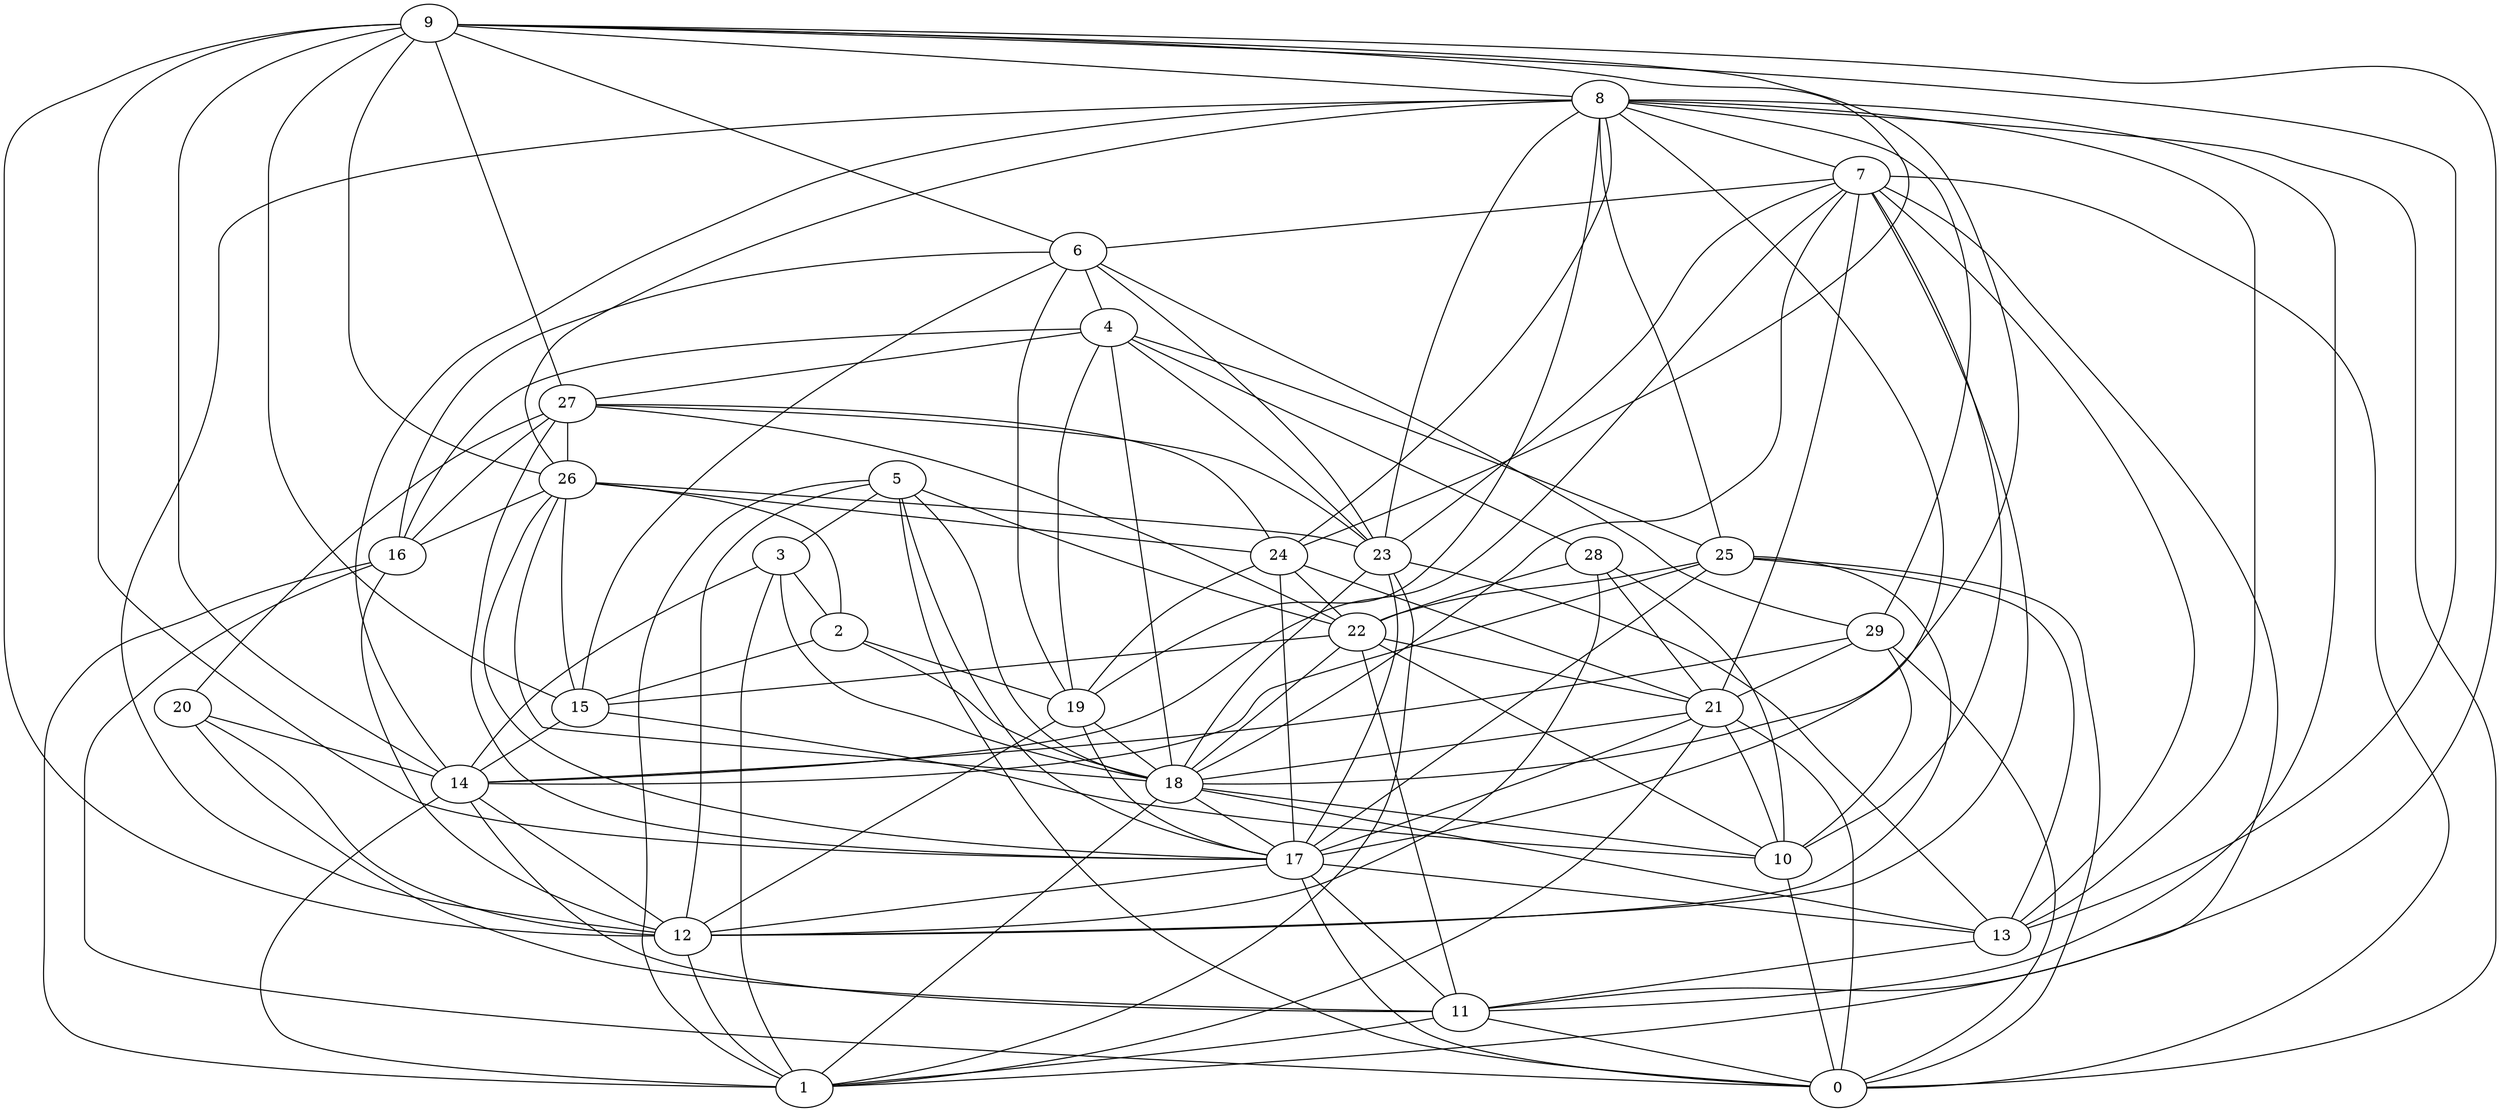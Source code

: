 digraph GG_graph {

subgraph G_graph {
edge [color = black]
"24" -> "21" [dir = none]
"24" -> "22" [dir = none]
"24" -> "17" [dir = none]
"24" -> "19" [dir = none]
"28" -> "21" [dir = none]
"28" -> "10" [dir = none]
"26" -> "24" [dir = none]
"26" -> "23" [dir = none]
"26" -> "16" [dir = none]
"26" -> "2" [dir = none]
"14" -> "1" [dir = none]
"14" -> "12" [dir = none]
"12" -> "1" [dir = none]
"8" -> "25" [dir = none]
"8" -> "23" [dir = none]
"8" -> "12" [dir = none]
"8" -> "26" [dir = none]
"8" -> "11" [dir = none]
"8" -> "24" [dir = none]
"8" -> "7" [dir = none]
"8" -> "29" [dir = none]
"16" -> "12" [dir = none]
"4" -> "16" [dir = none]
"4" -> "28" [dir = none]
"4" -> "19" [dir = none]
"4" -> "23" [dir = none]
"29" -> "10" [dir = none]
"29" -> "14" [dir = none]
"29" -> "21" [dir = none]
"7" -> "14" [dir = none]
"7" -> "6" [dir = none]
"7" -> "13" [dir = none]
"7" -> "21" [dir = none]
"7" -> "23" [dir = none]
"7" -> "1" [dir = none]
"7" -> "18" [dir = none]
"7" -> "0" [dir = none]
"10" -> "0" [dir = none]
"27" -> "24" [dir = none]
"27" -> "22" [dir = none]
"9" -> "14" [dir = none]
"9" -> "27" [dir = none]
"9" -> "26" [dir = none]
"9" -> "12" [dir = none]
"9" -> "18" [dir = none]
"9" -> "8" [dir = none]
"9" -> "15" [dir = none]
"9" -> "11" [dir = none]
"22" -> "15" [dir = none]
"22" -> "10" [dir = none]
"22" -> "11" [dir = none]
"22" -> "18" [dir = none]
"17" -> "0" [dir = none]
"17" -> "11" [dir = none]
"17" -> "12" [dir = none]
"20" -> "11" [dir = none]
"20" -> "12" [dir = none]
"20" -> "14" [dir = none]
"23" -> "17" [dir = none]
"23" -> "13" [dir = none]
"21" -> "1" [dir = none]
"21" -> "18" [dir = none]
"21" -> "0" [dir = none]
"2" -> "18" [dir = none]
"2" -> "15" [dir = none]
"2" -> "19" [dir = none]
"25" -> "17" [dir = none]
"25" -> "13" [dir = none]
"25" -> "14" [dir = none]
"25" -> "22" [dir = none]
"25" -> "12" [dir = none]
"5" -> "18" [dir = none]
"5" -> "1" [dir = none]
"5" -> "0" [dir = none]
"5" -> "22" [dir = none]
"18" -> "13" [dir = none]
"18" -> "10" [dir = none]
"3" -> "14" [dir = none]
"3" -> "18" [dir = none]
"3" -> "2" [dir = none]
"6" -> "4" [dir = none]
"6" -> "29" [dir = none]
"6" -> "15" [dir = none]
"6" -> "19" [dir = none]
"6" -> "23" [dir = none]
"19" -> "12" [dir = none]
"19" -> "18" [dir = none]
"13" -> "11" [dir = none]
"27" -> "16" [dir = none]
"29" -> "0" [dir = none]
"28" -> "22" [dir = none]
"3" -> "1" [dir = none]
"8" -> "13" [dir = none]
"18" -> "17" [dir = none]
"9" -> "6" [dir = none]
"4" -> "27" [dir = none]
"8" -> "19" [dir = none]
"9" -> "13" [dir = none]
"26" -> "17" [dir = none]
"8" -> "17" [dir = none]
"27" -> "26" [dir = none]
"16" -> "0" [dir = none]
"27" -> "23" [dir = none]
"15" -> "10" [dir = none]
"4" -> "25" [dir = none]
"23" -> "18" [dir = none]
"16" -> "1" [dir = none]
"8" -> "0" [dir = none]
"6" -> "16" [dir = none]
"11" -> "1" [dir = none]
"26" -> "18" [dir = none]
"26" -> "15" [dir = none]
"18" -> "1" [dir = none]
"28" -> "12" [dir = none]
"21" -> "10" [dir = none]
"21" -> "17" [dir = none]
"9" -> "24" [dir = none]
"7" -> "10" [dir = none]
"14" -> "11" [dir = none]
"22" -> "21" [dir = none]
"5" -> "3" [dir = none]
"8" -> "14" [dir = none]
"27" -> "20" [dir = none]
"15" -> "14" [dir = none]
"11" -> "0" [dir = none]
"7" -> "12" [dir = none]
"5" -> "17" [dir = none]
"27" -> "17" [dir = none]
"5" -> "12" [dir = none]
"25" -> "0" [dir = none]
"9" -> "17" [dir = none]
"17" -> "13" [dir = none]
"19" -> "17" [dir = none]
"23" -> "1" [dir = none]
"4" -> "18" [dir = none]
}

}
